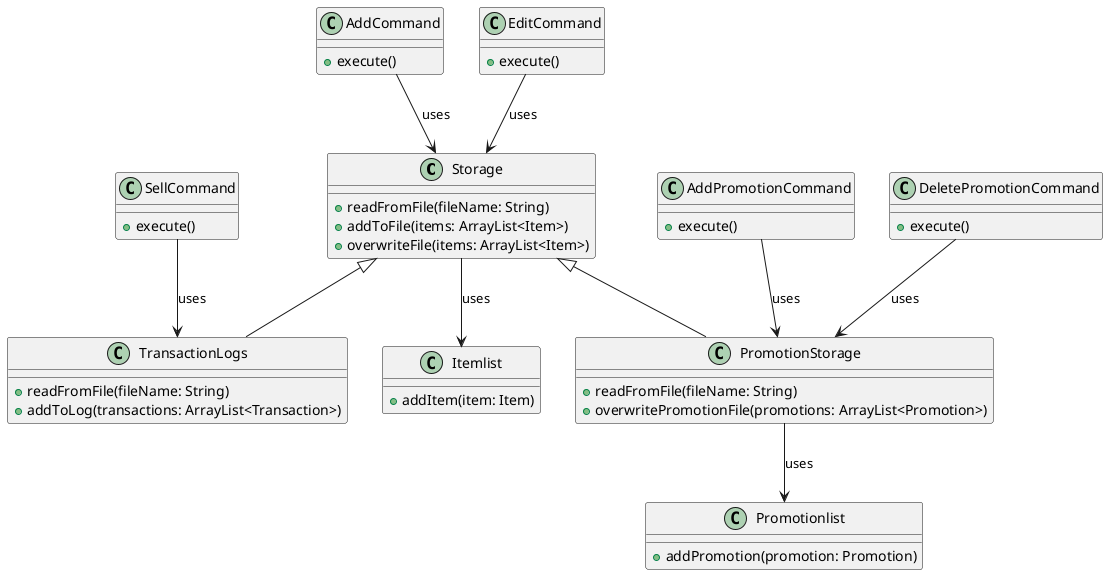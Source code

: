 @startuml

class Storage {
    +readFromFile(fileName: String)
    +addToFile(items: ArrayList<Item>)
    +overwriteFile(items: ArrayList<Item>)
}

class TransactionLogs {
    +readFromFile(fileName: String)
    +addToLog(transactions: ArrayList<Transaction>)
}

class PromotionStorage {
    +readFromFile(fileName: String)
    +overwritePromotionFile(promotions: ArrayList<Promotion>)
}

class Itemlist {
    +addItem(item: Item)
}

class Promotionlist {
    +addPromotion(promotion: Promotion)
}

class AddCommand {
    +execute()
}

class EditCommand {
    +execute()
}

class SellCommand {
    +execute()
}

class AddPromotionCommand {
    +execute()
}

class DeletePromotionCommand {
    +execute()
}

Storage <|-- TransactionLogs
Storage <|-- PromotionStorage

Storage --> Itemlist: uses
PromotionStorage --> Promotionlist: uses
AddCommand --> Storage: uses
EditCommand --> Storage: uses
SellCommand --> TransactionLogs: uses
DeletePromotionCommand --> PromotionStorage: uses
AddPromotionCommand --> PromotionStorage: uses
@enduml